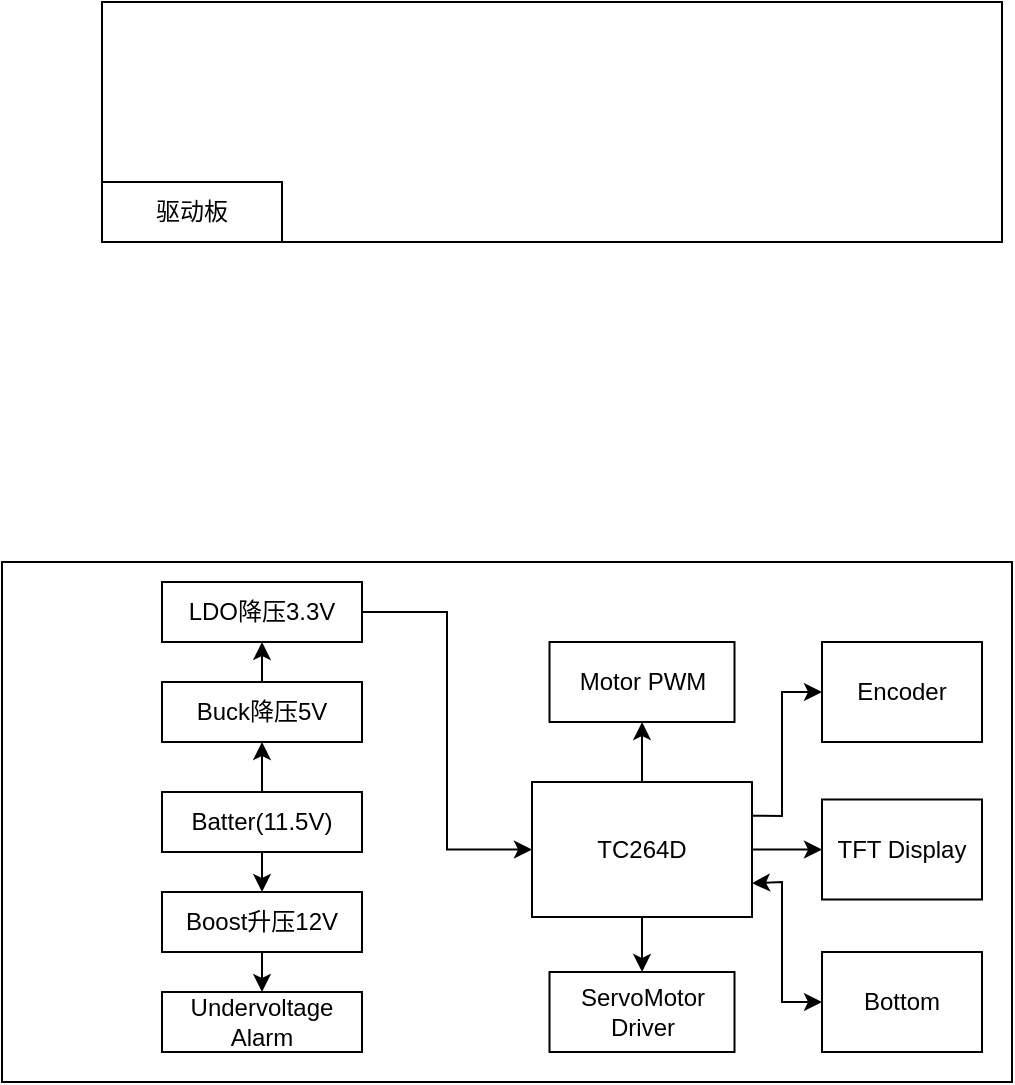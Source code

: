 <mxfile version="22.1.21" type="github">
  <diagram name="第 1 页" id="tW3CXmPOTFtlpqPluhd4">
    <mxGraphModel dx="1425" dy="799" grid="1" gridSize="10" guides="1" tooltips="1" connect="1" arrows="1" fold="1" page="1" pageScale="1" pageWidth="827" pageHeight="1169" math="0" shadow="0">
      <root>
        <mxCell id="0" />
        <mxCell id="1" parent="0" />
        <mxCell id="CNmatFPKbzWSkCiTwap3-1" value="" style="rounded=0;whiteSpace=wrap;html=1;glass=0;" vertex="1" parent="1">
          <mxGeometry x="220" y="100" width="450" height="120" as="geometry" />
        </mxCell>
        <mxCell id="CNmatFPKbzWSkCiTwap3-3" value="驱动板" style="rounded=0;whiteSpace=wrap;html=1;" vertex="1" parent="1">
          <mxGeometry x="220" y="190" width="90" height="30" as="geometry" />
        </mxCell>
        <mxCell id="CNmatFPKbzWSkCiTwap3-4" value="" style="rounded=0;whiteSpace=wrap;html=1;" vertex="1" parent="1">
          <mxGeometry x="170" y="380" width="505" height="260" as="geometry" />
        </mxCell>
        <mxCell id="CNmatFPKbzWSkCiTwap3-14" value="" style="edgeStyle=orthogonalEdgeStyle;rounded=0;orthogonalLoop=1;jettySize=auto;html=1;" edge="1" parent="1" source="CNmatFPKbzWSkCiTwap3-5" target="CNmatFPKbzWSkCiTwap3-9">
          <mxGeometry relative="1" as="geometry" />
        </mxCell>
        <mxCell id="CNmatFPKbzWSkCiTwap3-16" value="" style="edgeStyle=orthogonalEdgeStyle;rounded=0;orthogonalLoop=1;jettySize=auto;html=1;" edge="1" parent="1" source="CNmatFPKbzWSkCiTwap3-5" target="CNmatFPKbzWSkCiTwap3-10">
          <mxGeometry relative="1" as="geometry" />
        </mxCell>
        <mxCell id="CNmatFPKbzWSkCiTwap3-5" value="TC264D" style="rounded=0;whiteSpace=wrap;html=1;" vertex="1" parent="1">
          <mxGeometry x="435" y="490" width="110" height="67.5" as="geometry" />
        </mxCell>
        <mxCell id="CNmatFPKbzWSkCiTwap3-6" value="TFT Display" style="rounded=0;whiteSpace=wrap;html=1;" vertex="1" parent="1">
          <mxGeometry x="580" y="498.75" width="80" height="50" as="geometry" />
        </mxCell>
        <mxCell id="CNmatFPKbzWSkCiTwap3-7" value="Bottom" style="rounded=0;whiteSpace=wrap;html=1;" vertex="1" parent="1">
          <mxGeometry x="580" y="575" width="80" height="50" as="geometry" />
        </mxCell>
        <mxCell id="CNmatFPKbzWSkCiTwap3-8" value="Encoder" style="rounded=0;whiteSpace=wrap;html=1;" vertex="1" parent="1">
          <mxGeometry x="580" y="420" width="80" height="50" as="geometry" />
        </mxCell>
        <mxCell id="CNmatFPKbzWSkCiTwap3-9" value="Motor PWM" style="rounded=0;whiteSpace=wrap;html=1;" vertex="1" parent="1">
          <mxGeometry x="443.75" y="420" width="92.5" height="40" as="geometry" />
        </mxCell>
        <mxCell id="CNmatFPKbzWSkCiTwap3-10" value="ServoMotor&lt;br style=&quot;border-color: var(--border-color);&quot;&gt;Driver" style="rounded=0;whiteSpace=wrap;html=1;" vertex="1" parent="1">
          <mxGeometry x="443.75" y="585" width="92.5" height="40" as="geometry" />
        </mxCell>
        <mxCell id="CNmatFPKbzWSkCiTwap3-17" value="" style="endArrow=classic;html=1;rounded=0;exitX=1;exitY=0.5;exitDx=0;exitDy=0;entryX=0;entryY=0.5;entryDx=0;entryDy=0;" edge="1" parent="1" source="CNmatFPKbzWSkCiTwap3-5" target="CNmatFPKbzWSkCiTwap3-6">
          <mxGeometry width="50" height="50" relative="1" as="geometry">
            <mxPoint x="220" y="670" as="sourcePoint" />
            <mxPoint x="270" y="620" as="targetPoint" />
          </mxGeometry>
        </mxCell>
        <mxCell id="CNmatFPKbzWSkCiTwap3-18" value="" style="endArrow=classic;html=1;rounded=0;exitX=1;exitY=0.25;exitDx=0;exitDy=0;entryX=0;entryY=0.5;entryDx=0;entryDy=0;" edge="1" parent="1" source="CNmatFPKbzWSkCiTwap3-5" target="CNmatFPKbzWSkCiTwap3-8">
          <mxGeometry width="50" height="50" relative="1" as="geometry">
            <mxPoint x="220" y="670" as="sourcePoint" />
            <mxPoint x="270" y="620" as="targetPoint" />
            <Array as="points">
              <mxPoint x="560" y="507" />
              <mxPoint x="560" y="445" />
            </Array>
          </mxGeometry>
        </mxCell>
        <mxCell id="CNmatFPKbzWSkCiTwap3-22" value="" style="endArrow=classic;startArrow=classic;html=1;rounded=0;entryX=0;entryY=0.5;entryDx=0;entryDy=0;exitX=1;exitY=0.75;exitDx=0;exitDy=0;" edge="1" parent="1" source="CNmatFPKbzWSkCiTwap3-5" target="CNmatFPKbzWSkCiTwap3-7">
          <mxGeometry width="50" height="50" relative="1" as="geometry">
            <mxPoint x="220" y="670" as="sourcePoint" />
            <mxPoint x="270" y="620" as="targetPoint" />
            <Array as="points">
              <mxPoint x="560" y="540" />
              <mxPoint x="560" y="600" />
            </Array>
          </mxGeometry>
        </mxCell>
        <mxCell id="CNmatFPKbzWSkCiTwap3-23" value="Undervoltage Alarm" style="rounded=0;whiteSpace=wrap;html=1;" vertex="1" parent="1">
          <mxGeometry x="250" y="595" width="100" height="30" as="geometry" />
        </mxCell>
        <mxCell id="CNmatFPKbzWSkCiTwap3-24" value="Boost升压12V" style="rounded=0;whiteSpace=wrap;html=1;" vertex="1" parent="1">
          <mxGeometry x="250" y="545" width="100" height="30" as="geometry" />
        </mxCell>
        <mxCell id="CNmatFPKbzWSkCiTwap3-25" value="Batter(11.5V)" style="rounded=0;whiteSpace=wrap;html=1;" vertex="1" parent="1">
          <mxGeometry x="250" y="495" width="100" height="30" as="geometry" />
        </mxCell>
        <mxCell id="CNmatFPKbzWSkCiTwap3-26" value="Buck降压5V" style="rounded=0;whiteSpace=wrap;html=1;" vertex="1" parent="1">
          <mxGeometry x="250" y="440" width="100" height="30" as="geometry" />
        </mxCell>
        <mxCell id="CNmatFPKbzWSkCiTwap3-28" value="" style="edgeStyle=orthogonalEdgeStyle;rounded=0;orthogonalLoop=1;jettySize=auto;html=1;entryX=0;entryY=0.5;entryDx=0;entryDy=0;" edge="1" parent="1" source="CNmatFPKbzWSkCiTwap3-27" target="CNmatFPKbzWSkCiTwap3-5">
          <mxGeometry relative="1" as="geometry" />
        </mxCell>
        <mxCell id="CNmatFPKbzWSkCiTwap3-27" value="LDO降压3.3V" style="rounded=0;whiteSpace=wrap;html=1;" vertex="1" parent="1">
          <mxGeometry x="250" y="390" width="100" height="30" as="geometry" />
        </mxCell>
        <mxCell id="CNmatFPKbzWSkCiTwap3-30" value="" style="endArrow=classic;html=1;rounded=0;exitX=0.5;exitY=0;exitDx=0;exitDy=0;entryX=0.5;entryY=1;entryDx=0;entryDy=0;" edge="1" parent="1" source="CNmatFPKbzWSkCiTwap3-25" target="CNmatFPKbzWSkCiTwap3-26">
          <mxGeometry width="50" height="50" relative="1" as="geometry">
            <mxPoint x="220" y="510" as="sourcePoint" />
            <mxPoint x="270" y="460" as="targetPoint" />
          </mxGeometry>
        </mxCell>
        <mxCell id="CNmatFPKbzWSkCiTwap3-31" value="" style="endArrow=classic;html=1;rounded=0;exitX=0.5;exitY=0;exitDx=0;exitDy=0;entryX=0.5;entryY=1;entryDx=0;entryDy=0;" edge="1" parent="1" source="CNmatFPKbzWSkCiTwap3-26" target="CNmatFPKbzWSkCiTwap3-27">
          <mxGeometry width="50" height="50" relative="1" as="geometry">
            <mxPoint x="220" y="510" as="sourcePoint" />
            <mxPoint x="270" y="460" as="targetPoint" />
          </mxGeometry>
        </mxCell>
        <mxCell id="CNmatFPKbzWSkCiTwap3-32" value="" style="endArrow=classic;html=1;rounded=0;exitX=0.5;exitY=1;exitDx=0;exitDy=0;entryX=0.5;entryY=0;entryDx=0;entryDy=0;" edge="1" parent="1" source="CNmatFPKbzWSkCiTwap3-25" target="CNmatFPKbzWSkCiTwap3-24">
          <mxGeometry width="50" height="50" relative="1" as="geometry">
            <mxPoint x="220" y="510" as="sourcePoint" />
            <mxPoint x="270" y="460" as="targetPoint" />
          </mxGeometry>
        </mxCell>
        <mxCell id="CNmatFPKbzWSkCiTwap3-33" value="" style="endArrow=classic;html=1;rounded=0;exitX=0.5;exitY=1;exitDx=0;exitDy=0;entryX=0.5;entryY=0;entryDx=0;entryDy=0;" edge="1" parent="1" source="CNmatFPKbzWSkCiTwap3-24" target="CNmatFPKbzWSkCiTwap3-23">
          <mxGeometry width="50" height="50" relative="1" as="geometry">
            <mxPoint x="220" y="510" as="sourcePoint" />
            <mxPoint x="270" y="460" as="targetPoint" />
          </mxGeometry>
        </mxCell>
      </root>
    </mxGraphModel>
  </diagram>
</mxfile>
